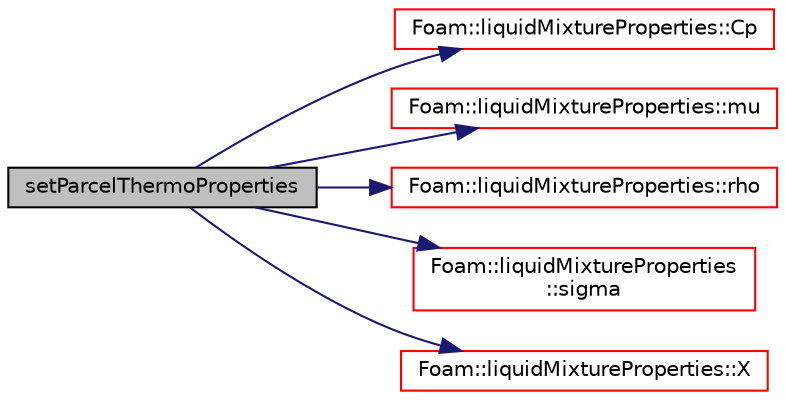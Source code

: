 digraph "setParcelThermoProperties"
{
  bgcolor="transparent";
  edge [fontname="Helvetica",fontsize="10",labelfontname="Helvetica",labelfontsize="10"];
  node [fontname="Helvetica",fontsize="10",shape=record];
  rankdir="LR";
  Node1 [label="setParcelThermoProperties",height=0.2,width=0.4,color="black", fillcolor="grey75", style="filled", fontcolor="black"];
  Node1 -> Node2 [color="midnightblue",fontsize="10",style="solid",fontname="Helvetica"];
  Node2 [label="Foam::liquidMixtureProperties::Cp",height=0.2,width=0.4,color="red",URL="$a01359.html#a0102cb54209ff24e6fdaf6a709b463d1",tooltip="Calculate the mixture heat capacity [J/(kg K)]. "];
  Node1 -> Node3 [color="midnightblue",fontsize="10",style="solid",fontname="Helvetica"];
  Node3 [label="Foam::liquidMixtureProperties::mu",height=0.2,width=0.4,color="red",URL="$a01359.html#a07437d35a290c2e769ba2a20ea3baaeb",tooltip="Calculate the mixture viscosity [Pa s]. "];
  Node1 -> Node4 [color="midnightblue",fontsize="10",style="solid",fontname="Helvetica"];
  Node4 [label="Foam::liquidMixtureProperties::rho",height=0.2,width=0.4,color="red",URL="$a01359.html#ae09f61aa6623c67efea6b2ebb424d60b",tooltip="Calculate the mixture density [kg/m^3]. "];
  Node1 -> Node5 [color="midnightblue",fontsize="10",style="solid",fontname="Helvetica"];
  Node5 [label="Foam::liquidMixtureProperties\l::sigma",height=0.2,width=0.4,color="red",URL="$a01359.html#a0f6de55ac6429793c0519d67e94afc6a",tooltip="Estimate mixture surface tension [N/m]. "];
  Node1 -> Node6 [color="midnightblue",fontsize="10",style="solid",fontname="Helvetica"];
  Node6 [label="Foam::liquidMixtureProperties::X",height=0.2,width=0.4,color="red",URL="$a01359.html#a3ca3d8001d29e23710a95ca9c9ef6eff",tooltip="Returns the mole fractions corresponding to the given mass fractions. "];
}
